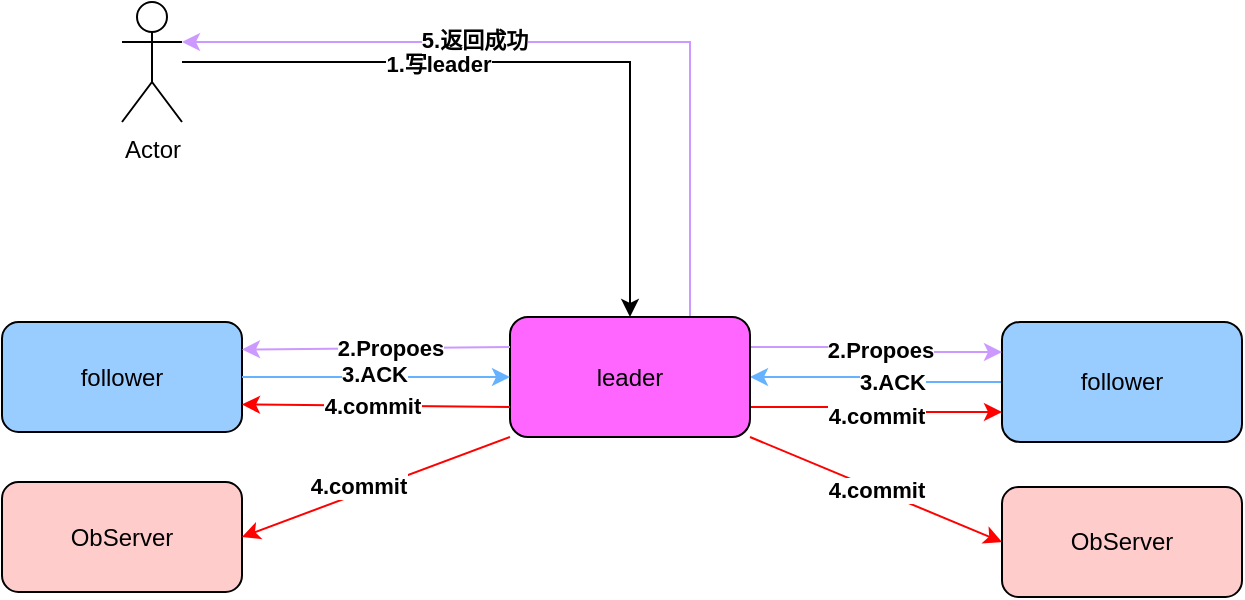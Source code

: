 <mxfile version="15.2.5" type="github">
  <diagram id="BjjD-GvI8XrJ0HFwkWRa" name="第 1 页">
    <mxGraphModel dx="969" dy="530" grid="1" gridSize="10" guides="1" tooltips="1" connect="1" arrows="1" fold="1" page="1" pageScale="1" pageWidth="827" pageHeight="1169" math="0" shadow="0">
      <root>
        <mxCell id="0" />
        <mxCell id="1" parent="0" />
        <mxCell id="KXBL7dC9lSTYUjsCXAN4-5" style="edgeStyle=orthogonalEdgeStyle;rounded=0;orthogonalLoop=1;jettySize=auto;html=1;entryX=0.5;entryY=0;entryDx=0;entryDy=0;" edge="1" parent="1" source="KXBL7dC9lSTYUjsCXAN4-1" target="KXBL7dC9lSTYUjsCXAN4-3">
          <mxGeometry relative="1" as="geometry" />
        </mxCell>
        <mxCell id="KXBL7dC9lSTYUjsCXAN4-25" value="&lt;b&gt;1.写leader&lt;/b&gt;" style="edgeLabel;html=1;align=center;verticalAlign=middle;resizable=0;points=[];" vertex="1" connectable="0" parent="KXBL7dC9lSTYUjsCXAN4-5">
          <mxGeometry x="-0.272" y="-1" relative="1" as="geometry">
            <mxPoint as="offset" />
          </mxGeometry>
        </mxCell>
        <mxCell id="KXBL7dC9lSTYUjsCXAN4-1" value="Actor" style="shape=umlActor;verticalLabelPosition=bottom;verticalAlign=top;html=1;outlineConnect=0;" vertex="1" parent="1">
          <mxGeometry x="160" y="80" width="30" height="60" as="geometry" />
        </mxCell>
        <mxCell id="KXBL7dC9lSTYUjsCXAN4-19" value="" style="edgeStyle=orthogonalEdgeStyle;rounded=0;orthogonalLoop=1;jettySize=auto;html=1;fillColor=#99CCFF;strokeColor=#66B2FF;" edge="1" parent="1" source="KXBL7dC9lSTYUjsCXAN4-2" target="KXBL7dC9lSTYUjsCXAN4-3">
          <mxGeometry relative="1" as="geometry" />
        </mxCell>
        <mxCell id="KXBL7dC9lSTYUjsCXAN4-23" value="&lt;b&gt;3.ACK&lt;/b&gt;" style="edgeLabel;html=1;align=center;verticalAlign=middle;resizable=0;points=[];" vertex="1" connectable="0" parent="KXBL7dC9lSTYUjsCXAN4-19">
          <mxGeometry x="-0.14" relative="1" as="geometry">
            <mxPoint as="offset" />
          </mxGeometry>
        </mxCell>
        <mxCell id="KXBL7dC9lSTYUjsCXAN4-2" value="follower" style="rounded=1;whiteSpace=wrap;html=1;fillColor=#99CCFF;" vertex="1" parent="1">
          <mxGeometry x="600" y="240" width="120" height="60" as="geometry" />
        </mxCell>
        <mxCell id="KXBL7dC9lSTYUjsCXAN4-18" style="edgeStyle=orthogonalEdgeStyle;rounded=0;orthogonalLoop=1;jettySize=auto;html=1;exitX=1;exitY=0.25;exitDx=0;exitDy=0;entryX=0;entryY=0.25;entryDx=0;entryDy=0;strokeColor=#CC99FF;" edge="1" parent="1" source="KXBL7dC9lSTYUjsCXAN4-3" target="KXBL7dC9lSTYUjsCXAN4-2">
          <mxGeometry relative="1" as="geometry" />
        </mxCell>
        <mxCell id="KXBL7dC9lSTYUjsCXAN4-22" value="&lt;b&gt;2.Propoes&lt;/b&gt;" style="edgeLabel;html=1;align=center;verticalAlign=middle;resizable=0;points=[];" vertex="1" connectable="0" parent="KXBL7dC9lSTYUjsCXAN4-18">
          <mxGeometry x="-0.023" y="2" relative="1" as="geometry">
            <mxPoint y="1" as="offset" />
          </mxGeometry>
        </mxCell>
        <mxCell id="KXBL7dC9lSTYUjsCXAN4-21" style="edgeStyle=orthogonalEdgeStyle;rounded=0;orthogonalLoop=1;jettySize=auto;html=1;exitX=1;exitY=0.75;exitDx=0;exitDy=0;entryX=0;entryY=0.75;entryDx=0;entryDy=0;strokeColor=#FF0000;" edge="1" parent="1" source="KXBL7dC9lSTYUjsCXAN4-3" target="KXBL7dC9lSTYUjsCXAN4-2">
          <mxGeometry relative="1" as="geometry" />
        </mxCell>
        <mxCell id="KXBL7dC9lSTYUjsCXAN4-24" value="&lt;b&gt;4.commit&lt;/b&gt;" style="edgeLabel;html=1;align=center;verticalAlign=middle;resizable=0;points=[];" vertex="1" connectable="0" parent="KXBL7dC9lSTYUjsCXAN4-21">
          <mxGeometry x="0.023" y="-1" relative="1" as="geometry">
            <mxPoint y="1" as="offset" />
          </mxGeometry>
        </mxCell>
        <mxCell id="KXBL7dC9lSTYUjsCXAN4-27" style="edgeStyle=orthogonalEdgeStyle;rounded=0;orthogonalLoop=1;jettySize=auto;html=1;exitX=0.75;exitY=0;exitDx=0;exitDy=0;entryX=1;entryY=0.333;entryDx=0;entryDy=0;entryPerimeter=0;strokeColor=#CC99FF;" edge="1" parent="1" source="KXBL7dC9lSTYUjsCXAN4-3" target="KXBL7dC9lSTYUjsCXAN4-1">
          <mxGeometry relative="1" as="geometry" />
        </mxCell>
        <mxCell id="KXBL7dC9lSTYUjsCXAN4-29" value="&lt;b&gt;5.返回成功&lt;/b&gt;" style="edgeLabel;html=1;align=center;verticalAlign=middle;resizable=0;points=[];" vertex="1" connectable="0" parent="KXBL7dC9lSTYUjsCXAN4-27">
          <mxGeometry x="0.259" y="-1" relative="1" as="geometry">
            <mxPoint x="1" as="offset" />
          </mxGeometry>
        </mxCell>
        <mxCell id="KXBL7dC9lSTYUjsCXAN4-3" value="leader" style="rounded=1;whiteSpace=wrap;html=1;fillColor=#FF66FF;" vertex="1" parent="1">
          <mxGeometry x="354" y="237.5" width="120" height="60" as="geometry" />
        </mxCell>
        <mxCell id="KXBL7dC9lSTYUjsCXAN4-4" value="follower" style="rounded=1;whiteSpace=wrap;html=1;fillColor=#99CCFF;" vertex="1" parent="1">
          <mxGeometry x="100" y="240" width="120" height="55" as="geometry" />
        </mxCell>
        <mxCell id="KXBL7dC9lSTYUjsCXAN4-8" value="" style="endArrow=classic;html=1;exitX=0;exitY=0.25;exitDx=0;exitDy=0;entryX=1;entryY=0.25;entryDx=0;entryDy=0;strokeColor=#CC99FF;" edge="1" parent="1" source="KXBL7dC9lSTYUjsCXAN4-3" target="KXBL7dC9lSTYUjsCXAN4-4">
          <mxGeometry width="50" height="50" relative="1" as="geometry">
            <mxPoint x="500" y="350" as="sourcePoint" />
            <mxPoint x="550" y="300" as="targetPoint" />
          </mxGeometry>
        </mxCell>
        <mxCell id="KXBL7dC9lSTYUjsCXAN4-9" value="&lt;b&gt;2.Propoes&lt;/b&gt;" style="edgeLabel;html=1;align=center;verticalAlign=middle;resizable=0;points=[];" vertex="1" connectable="0" parent="KXBL7dC9lSTYUjsCXAN4-8">
          <mxGeometry x="-0.103" relative="1" as="geometry">
            <mxPoint as="offset" />
          </mxGeometry>
        </mxCell>
        <mxCell id="KXBL7dC9lSTYUjsCXAN4-13" value="" style="endArrow=classic;html=1;entryX=0;entryY=0.5;entryDx=0;entryDy=0;fillColor=#99CCFF;strokeColor=#66B2FF;" edge="1" parent="1" source="KXBL7dC9lSTYUjsCXAN4-4" target="KXBL7dC9lSTYUjsCXAN4-3">
          <mxGeometry width="50" height="50" relative="1" as="geometry">
            <mxPoint x="500" y="350" as="sourcePoint" />
            <mxPoint x="320" y="280" as="targetPoint" />
          </mxGeometry>
        </mxCell>
        <mxCell id="KXBL7dC9lSTYUjsCXAN4-14" value="&lt;b&gt;3.ACK&lt;/b&gt;" style="edgeLabel;html=1;align=center;verticalAlign=middle;resizable=0;points=[];" vertex="1" connectable="0" parent="KXBL7dC9lSTYUjsCXAN4-13">
          <mxGeometry x="-0.019" y="-3" relative="1" as="geometry">
            <mxPoint y="-5" as="offset" />
          </mxGeometry>
        </mxCell>
        <mxCell id="KXBL7dC9lSTYUjsCXAN4-16" value="" style="endArrow=classic;html=1;entryX=1;entryY=0.75;entryDx=0;entryDy=0;exitX=0;exitY=0.75;exitDx=0;exitDy=0;fillColor=#FF6666;strokeColor=#FF0000;" edge="1" parent="1" source="KXBL7dC9lSTYUjsCXAN4-3" target="KXBL7dC9lSTYUjsCXAN4-4">
          <mxGeometry width="50" height="50" relative="1" as="geometry">
            <mxPoint x="500" y="350" as="sourcePoint" />
            <mxPoint x="550" y="300" as="targetPoint" />
          </mxGeometry>
        </mxCell>
        <mxCell id="KXBL7dC9lSTYUjsCXAN4-17" value="&lt;b&gt;4.commit&lt;/b&gt;" style="edgeLabel;html=1;align=center;verticalAlign=middle;resizable=0;points=[];" vertex="1" connectable="0" parent="KXBL7dC9lSTYUjsCXAN4-16">
          <mxGeometry x="0.03" relative="1" as="geometry">
            <mxPoint as="offset" />
          </mxGeometry>
        </mxCell>
        <mxCell id="KXBL7dC9lSTYUjsCXAN4-30" value="ObServer" style="rounded=1;whiteSpace=wrap;html=1;fillColor=#FFCCCC;" vertex="1" parent="1">
          <mxGeometry x="100" y="320" width="120" height="55" as="geometry" />
        </mxCell>
        <mxCell id="KXBL7dC9lSTYUjsCXAN4-31" value="ObServer" style="rounded=1;whiteSpace=wrap;html=1;fillColor=#FFCCCC;" vertex="1" parent="1">
          <mxGeometry x="600" y="322.5" width="120" height="55" as="geometry" />
        </mxCell>
        <mxCell id="KXBL7dC9lSTYUjsCXAN4-33" value="" style="endArrow=classic;html=1;exitX=0;exitY=1;exitDx=0;exitDy=0;entryX=1;entryY=0.5;entryDx=0;entryDy=0;strokeColor=#FF0000;" edge="1" parent="1" source="KXBL7dC9lSTYUjsCXAN4-3" target="KXBL7dC9lSTYUjsCXAN4-30">
          <mxGeometry width="50" height="50" relative="1" as="geometry">
            <mxPoint x="500" y="390" as="sourcePoint" />
            <mxPoint x="550" y="340" as="targetPoint" />
          </mxGeometry>
        </mxCell>
        <mxCell id="KXBL7dC9lSTYUjsCXAN4-36" value="&lt;b&gt;4.commit&lt;/b&gt;" style="edgeLabel;html=1;align=center;verticalAlign=middle;resizable=0;points=[];" vertex="1" connectable="0" parent="KXBL7dC9lSTYUjsCXAN4-33">
          <mxGeometry x="0.116" y="-4" relative="1" as="geometry">
            <mxPoint as="offset" />
          </mxGeometry>
        </mxCell>
        <mxCell id="KXBL7dC9lSTYUjsCXAN4-37" value="&lt;b&gt;4.commit&lt;/b&gt;" style="endArrow=classic;html=1;exitX=1;exitY=1;exitDx=0;exitDy=0;entryX=0;entryY=0.5;entryDx=0;entryDy=0;strokeColor=#FF0000;" edge="1" parent="1" source="KXBL7dC9lSTYUjsCXAN4-3" target="KXBL7dC9lSTYUjsCXAN4-31">
          <mxGeometry width="50" height="50" relative="1" as="geometry">
            <mxPoint x="500" y="390" as="sourcePoint" />
            <mxPoint x="550" y="340" as="targetPoint" />
          </mxGeometry>
        </mxCell>
      </root>
    </mxGraphModel>
  </diagram>
</mxfile>
